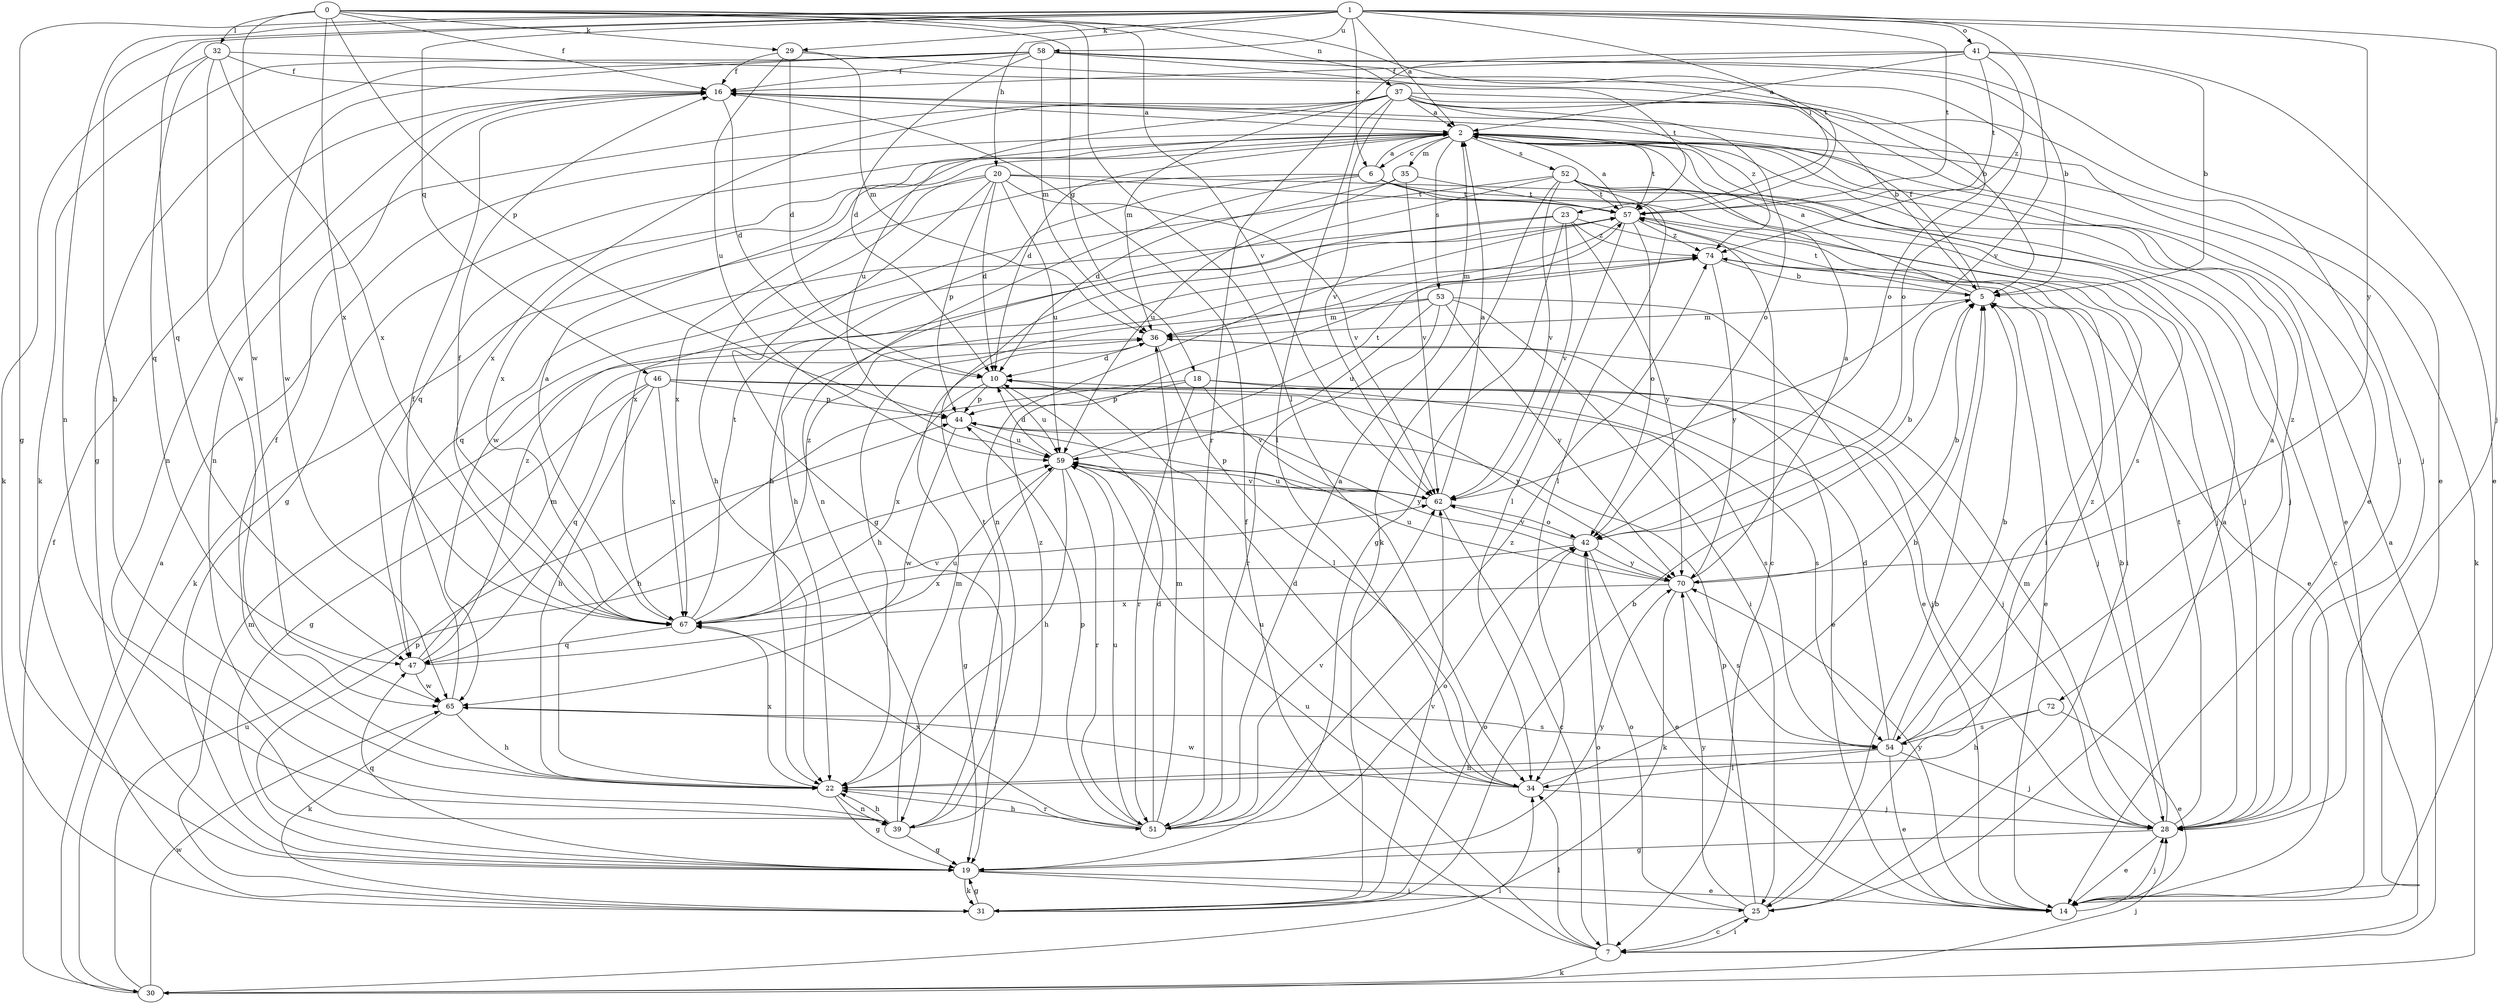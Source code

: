 strict digraph  {
0;
1;
2;
5;
6;
7;
10;
14;
16;
18;
19;
20;
22;
23;
25;
28;
29;
30;
31;
32;
34;
35;
36;
37;
39;
41;
42;
44;
46;
47;
51;
52;
53;
54;
57;
58;
59;
62;
65;
67;
70;
72;
74;
0 -> 16  [label=f];
0 -> 18  [label=g];
0 -> 29  [label=k];
0 -> 32  [label=l];
0 -> 34  [label=l];
0 -> 37  [label=n];
0 -> 44  [label=p];
0 -> 57  [label=t];
0 -> 62  [label=v];
0 -> 65  [label=w];
0 -> 67  [label=x];
1 -> 2  [label=a];
1 -> 6  [label=c];
1 -> 19  [label=g];
1 -> 20  [label=h];
1 -> 22  [label=h];
1 -> 23  [label=i];
1 -> 28  [label=j];
1 -> 29  [label=k];
1 -> 39  [label=n];
1 -> 41  [label=o];
1 -> 46  [label=q];
1 -> 47  [label=q];
1 -> 57  [label=t];
1 -> 58  [label=u];
1 -> 62  [label=v];
1 -> 70  [label=y];
2 -> 6  [label=c];
2 -> 10  [label=d];
2 -> 14  [label=e];
2 -> 19  [label=g];
2 -> 30  [label=k];
2 -> 35  [label=m];
2 -> 47  [label=q];
2 -> 52  [label=s];
2 -> 53  [label=s];
2 -> 57  [label=t];
2 -> 67  [label=x];
2 -> 72  [label=z];
5 -> 2  [label=a];
5 -> 14  [label=e];
5 -> 16  [label=f];
5 -> 28  [label=j];
5 -> 36  [label=m];
5 -> 57  [label=t];
6 -> 2  [label=a];
6 -> 7  [label=c];
6 -> 22  [label=h];
6 -> 25  [label=i];
6 -> 30  [label=k];
6 -> 39  [label=n];
6 -> 57  [label=t];
7 -> 2  [label=a];
7 -> 16  [label=f];
7 -> 25  [label=i];
7 -> 30  [label=k];
7 -> 34  [label=l];
7 -> 42  [label=o];
7 -> 59  [label=u];
10 -> 44  [label=p];
10 -> 59  [label=u];
10 -> 67  [label=x];
14 -> 28  [label=j];
14 -> 70  [label=y];
16 -> 2  [label=a];
16 -> 10  [label=d];
16 -> 28  [label=j];
16 -> 39  [label=n];
18 -> 22  [label=h];
18 -> 28  [label=j];
18 -> 44  [label=p];
18 -> 51  [label=r];
18 -> 54  [label=s];
18 -> 62  [label=v];
19 -> 14  [label=e];
19 -> 25  [label=i];
19 -> 31  [label=k];
19 -> 44  [label=p];
19 -> 47  [label=q];
19 -> 70  [label=y];
20 -> 10  [label=d];
20 -> 19  [label=g];
20 -> 22  [label=h];
20 -> 28  [label=j];
20 -> 44  [label=p];
20 -> 57  [label=t];
20 -> 59  [label=u];
20 -> 62  [label=v];
20 -> 67  [label=x];
22 -> 16  [label=f];
22 -> 19  [label=g];
22 -> 39  [label=n];
22 -> 51  [label=r];
22 -> 67  [label=x];
23 -> 19  [label=g];
23 -> 22  [label=h];
23 -> 25  [label=i];
23 -> 47  [label=q];
23 -> 62  [label=v];
23 -> 70  [label=y];
23 -> 74  [label=z];
25 -> 2  [label=a];
25 -> 5  [label=b];
25 -> 7  [label=c];
25 -> 42  [label=o];
25 -> 44  [label=p];
25 -> 70  [label=y];
28 -> 5  [label=b];
28 -> 14  [label=e];
28 -> 19  [label=g];
28 -> 36  [label=m];
28 -> 57  [label=t];
29 -> 10  [label=d];
29 -> 16  [label=f];
29 -> 36  [label=m];
29 -> 42  [label=o];
29 -> 59  [label=u];
30 -> 2  [label=a];
30 -> 16  [label=f];
30 -> 28  [label=j];
30 -> 34  [label=l];
30 -> 59  [label=u];
30 -> 65  [label=w];
31 -> 5  [label=b];
31 -> 19  [label=g];
31 -> 36  [label=m];
31 -> 42  [label=o];
31 -> 62  [label=v];
32 -> 5  [label=b];
32 -> 16  [label=f];
32 -> 31  [label=k];
32 -> 47  [label=q];
32 -> 65  [label=w];
32 -> 67  [label=x];
34 -> 5  [label=b];
34 -> 10  [label=d];
34 -> 28  [label=j];
34 -> 59  [label=u];
34 -> 65  [label=w];
35 -> 10  [label=d];
35 -> 57  [label=t];
35 -> 59  [label=u];
35 -> 62  [label=v];
36 -> 10  [label=d];
36 -> 14  [label=e];
36 -> 34  [label=l];
37 -> 2  [label=a];
37 -> 5  [label=b];
37 -> 14  [label=e];
37 -> 28  [label=j];
37 -> 34  [label=l];
37 -> 36  [label=m];
37 -> 39  [label=n];
37 -> 42  [label=o];
37 -> 59  [label=u];
37 -> 62  [label=v];
37 -> 67  [label=x];
37 -> 74  [label=z];
39 -> 19  [label=g];
39 -> 22  [label=h];
39 -> 36  [label=m];
39 -> 57  [label=t];
39 -> 74  [label=z];
41 -> 2  [label=a];
41 -> 5  [label=b];
41 -> 14  [label=e];
41 -> 16  [label=f];
41 -> 51  [label=r];
41 -> 57  [label=t];
41 -> 74  [label=z];
42 -> 5  [label=b];
42 -> 14  [label=e];
42 -> 62  [label=v];
42 -> 67  [label=x];
42 -> 70  [label=y];
44 -> 59  [label=u];
44 -> 65  [label=w];
44 -> 70  [label=y];
46 -> 19  [label=g];
46 -> 22  [label=h];
46 -> 28  [label=j];
46 -> 44  [label=p];
46 -> 47  [label=q];
46 -> 54  [label=s];
46 -> 67  [label=x];
46 -> 70  [label=y];
47 -> 36  [label=m];
47 -> 59  [label=u];
47 -> 65  [label=w];
47 -> 74  [label=z];
51 -> 2  [label=a];
51 -> 10  [label=d];
51 -> 22  [label=h];
51 -> 36  [label=m];
51 -> 42  [label=o];
51 -> 44  [label=p];
51 -> 59  [label=u];
51 -> 62  [label=v];
51 -> 67  [label=x];
51 -> 74  [label=z];
52 -> 7  [label=c];
52 -> 28  [label=j];
52 -> 31  [label=k];
52 -> 34  [label=l];
52 -> 54  [label=s];
52 -> 57  [label=t];
52 -> 62  [label=v];
52 -> 65  [label=w];
52 -> 67  [label=x];
53 -> 14  [label=e];
53 -> 22  [label=h];
53 -> 25  [label=i];
53 -> 36  [label=m];
53 -> 51  [label=r];
53 -> 59  [label=u];
53 -> 70  [label=y];
54 -> 2  [label=a];
54 -> 5  [label=b];
54 -> 10  [label=d];
54 -> 14  [label=e];
54 -> 22  [label=h];
54 -> 28  [label=j];
54 -> 34  [label=l];
54 -> 74  [label=z];
57 -> 2  [label=a];
57 -> 28  [label=j];
57 -> 34  [label=l];
57 -> 36  [label=m];
57 -> 39  [label=n];
57 -> 42  [label=o];
57 -> 74  [label=z];
58 -> 5  [label=b];
58 -> 10  [label=d];
58 -> 14  [label=e];
58 -> 16  [label=f];
58 -> 19  [label=g];
58 -> 31  [label=k];
58 -> 36  [label=m];
58 -> 42  [label=o];
58 -> 57  [label=t];
58 -> 65  [label=w];
59 -> 10  [label=d];
59 -> 19  [label=g];
59 -> 22  [label=h];
59 -> 51  [label=r];
59 -> 57  [label=t];
59 -> 62  [label=v];
62 -> 2  [label=a];
62 -> 7  [label=c];
62 -> 42  [label=o];
62 -> 44  [label=p];
62 -> 59  [label=u];
65 -> 16  [label=f];
65 -> 22  [label=h];
65 -> 31  [label=k];
65 -> 54  [label=s];
67 -> 2  [label=a];
67 -> 16  [label=f];
67 -> 47  [label=q];
67 -> 57  [label=t];
67 -> 62  [label=v];
67 -> 74  [label=z];
70 -> 2  [label=a];
70 -> 5  [label=b];
70 -> 31  [label=k];
70 -> 54  [label=s];
70 -> 59  [label=u];
70 -> 67  [label=x];
72 -> 14  [label=e];
72 -> 22  [label=h];
72 -> 54  [label=s];
74 -> 5  [label=b];
74 -> 14  [label=e];
74 -> 70  [label=y];
}
